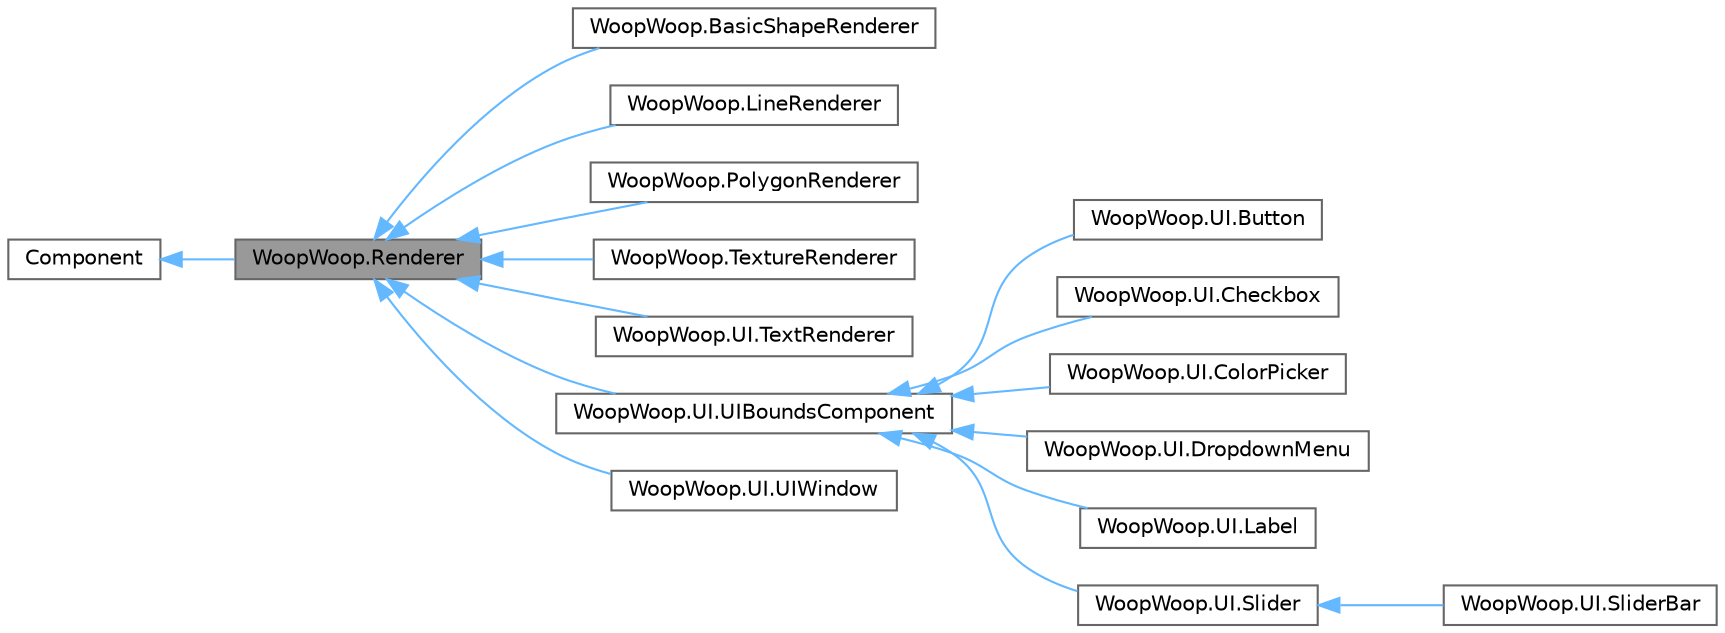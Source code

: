 digraph "WoopWoop.Renderer"
{
 // LATEX_PDF_SIZE
  bgcolor="transparent";
  edge [fontname=Helvetica,fontsize=10,labelfontname=Helvetica,labelfontsize=10];
  node [fontname=Helvetica,fontsize=10,shape=box,height=0.2,width=0.4];
  rankdir="LR";
  Node1 [id="Node000001",label="WoopWoop.Renderer",height=0.2,width=0.4,color="gray40", fillcolor="grey60", style="filled", fontcolor="black",tooltip=" "];
  Node2 -> Node1 [id="edge1_Node000001_Node000002",dir="back",color="steelblue1",style="solid",tooltip=" "];
  Node2 [id="Node000002",label="Component",height=0.2,width=0.4,color="gray40", fillcolor="white", style="filled",URL="$class_woop_woop_1_1_component.html",tooltip="Represents a component that can be attached to an entity in the game world."];
  Node1 -> Node3 [id="edge2_Node000001_Node000003",dir="back",color="steelblue1",style="solid",tooltip=" "];
  Node3 [id="Node000003",label="WoopWoop.BasicShapeRenderer",height=0.2,width=0.4,color="gray40", fillcolor="white", style="filled",URL="$class_woop_woop_1_1_basic_shape_renderer.html",tooltip=" "];
  Node1 -> Node4 [id="edge3_Node000001_Node000004",dir="back",color="steelblue1",style="solid",tooltip=" "];
  Node4 [id="Node000004",label="WoopWoop.LineRenderer",height=0.2,width=0.4,color="gray40", fillcolor="white", style="filled",URL="$class_woop_woop_1_1_line_renderer.html",tooltip=" "];
  Node1 -> Node5 [id="edge4_Node000001_Node000005",dir="back",color="steelblue1",style="solid",tooltip=" "];
  Node5 [id="Node000005",label="WoopWoop.PolygonRenderer",height=0.2,width=0.4,color="gray40", fillcolor="white", style="filled",URL="$class_woop_woop_1_1_polygon_renderer.html",tooltip=" "];
  Node1 -> Node6 [id="edge5_Node000001_Node000006",dir="back",color="steelblue1",style="solid",tooltip=" "];
  Node6 [id="Node000006",label="WoopWoop.TextureRenderer",height=0.2,width=0.4,color="gray40", fillcolor="white", style="filled",URL="$class_woop_woop_1_1_texture_renderer.html",tooltip=" "];
  Node1 -> Node7 [id="edge6_Node000001_Node000007",dir="back",color="steelblue1",style="solid",tooltip=" "];
  Node7 [id="Node000007",label="WoopWoop.UI.TextRenderer",height=0.2,width=0.4,color="gray40", fillcolor="white", style="filled",URL="$class_woop_woop_1_1_u_i_1_1_text_renderer.html",tooltip=" "];
  Node1 -> Node8 [id="edge7_Node000001_Node000008",dir="back",color="steelblue1",style="solid",tooltip=" "];
  Node8 [id="Node000008",label="WoopWoop.UI.UIBoundsComponent",height=0.2,width=0.4,color="gray40", fillcolor="white", style="filled",URL="$class_woop_woop_1_1_u_i_1_1_u_i_bounds_component.html",tooltip=" "];
  Node8 -> Node9 [id="edge8_Node000008_Node000009",dir="back",color="steelblue1",style="solid",tooltip=" "];
  Node9 [id="Node000009",label="WoopWoop.UI.Button",height=0.2,width=0.4,color="gray40", fillcolor="white", style="filled",URL="$class_woop_woop_1_1_u_i_1_1_button.html",tooltip="Represents a button UI element."];
  Node8 -> Node10 [id="edge9_Node000008_Node000010",dir="back",color="steelblue1",style="solid",tooltip=" "];
  Node10 [id="Node000010",label="WoopWoop.UI.Checkbox",height=0.2,width=0.4,color="gray40", fillcolor="white", style="filled",URL="$class_woop_woop_1_1_u_i_1_1_checkbox.html",tooltip="Represents a checkbox UI element."];
  Node8 -> Node11 [id="edge10_Node000008_Node000011",dir="back",color="steelblue1",style="solid",tooltip=" "];
  Node11 [id="Node000011",label="WoopWoop.UI.ColorPicker",height=0.2,width=0.4,color="gray40", fillcolor="white", style="filled",URL="$class_woop_woop_1_1_u_i_1_1_color_picker.html",tooltip=" "];
  Node8 -> Node12 [id="edge11_Node000008_Node000012",dir="back",color="steelblue1",style="solid",tooltip=" "];
  Node12 [id="Node000012",label="WoopWoop.UI.DropdownMenu",height=0.2,width=0.4,color="gray40", fillcolor="white", style="filled",URL="$class_woop_woop_1_1_u_i_1_1_dropdown_menu.html",tooltip="Represents a dropdown menu UI element."];
  Node8 -> Node13 [id="edge12_Node000008_Node000013",dir="back",color="steelblue1",style="solid",tooltip=" "];
  Node13 [id="Node000013",label="WoopWoop.UI.Label",height=0.2,width=0.4,color="gray40", fillcolor="white", style="filled",URL="$class_woop_woop_1_1_u_i_1_1_label.html",tooltip=" "];
  Node8 -> Node14 [id="edge13_Node000008_Node000014",dir="back",color="steelblue1",style="solid",tooltip=" "];
  Node14 [id="Node000014",label="WoopWoop.UI.Slider",height=0.2,width=0.4,color="gray40", fillcolor="white", style="filled",URL="$class_woop_woop_1_1_u_i_1_1_slider.html",tooltip="Represents a slider UI element."];
  Node14 -> Node15 [id="edge14_Node000014_Node000015",dir="back",color="steelblue1",style="solid",tooltip=" "];
  Node15 [id="Node000015",label="WoopWoop.UI.SliderBar",height=0.2,width=0.4,color="gray40", fillcolor="white", style="filled",URL="$class_woop_woop_1_1_u_i_1_1_slider_bar.html",tooltip=" "];
  Node1 -> Node16 [id="edge15_Node000001_Node000016",dir="back",color="steelblue1",style="solid",tooltip=" "];
  Node16 [id="Node000016",label="WoopWoop.UI.UIWindow",height=0.2,width=0.4,color="gray40", fillcolor="white", style="filled",URL="$class_woop_woop_1_1_u_i_1_1_u_i_window.html",tooltip=" "];
}
